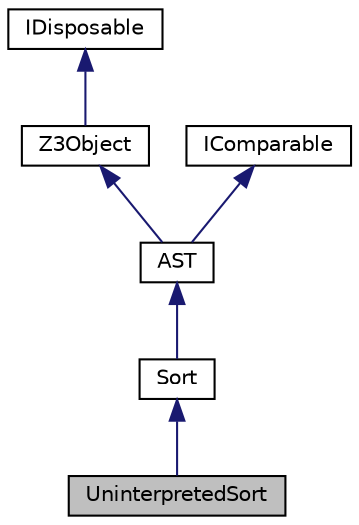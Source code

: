 digraph "UninterpretedSort"
{
  edge [fontname="Helvetica",fontsize="10",labelfontname="Helvetica",labelfontsize="10"];
  node [fontname="Helvetica",fontsize="10",shape=record];
  Node0 [label="UninterpretedSort",height=0.2,width=0.4,color="black", fillcolor="grey75", style="filled", fontcolor="black"];
  Node1 -> Node0 [dir="back",color="midnightblue",fontsize="10",style="solid",fontname="Helvetica"];
  Node1 [label="Sort",height=0.2,width=0.4,color="black", fillcolor="white", style="filled",URL="$class_microsoft_1_1_z3_1_1_sort.html",tooltip="The Sort class implements type information for ASTs. "];
  Node2 -> Node1 [dir="back",color="midnightblue",fontsize="10",style="solid",fontname="Helvetica"];
  Node2 [label="AST",height=0.2,width=0.4,color="black", fillcolor="white", style="filled",URL="$class_microsoft_1_1_z3_1_1_a_s_t.html",tooltip="The abstract syntax tree (AST) class. "];
  Node3 -> Node2 [dir="back",color="midnightblue",fontsize="10",style="solid",fontname="Helvetica"];
  Node3 [label="Z3Object",height=0.2,width=0.4,color="black", fillcolor="white", style="filled",URL="$class_microsoft_1_1_z3_1_1_z3_object.html",tooltip="Internal base class for interfacing with native Z3 objects. Should not be used externally. "];
  Node4 -> Node3 [dir="back",color="midnightblue",fontsize="10",style="solid",fontname="Helvetica"];
  Node4 [label="IDisposable",height=0.2,width=0.4,color="black", fillcolor="white", style="filled",URL="$class_i_disposable.html"];
  Node5 -> Node2 [dir="back",color="midnightblue",fontsize="10",style="solid",fontname="Helvetica"];
  Node5 [label="IComparable",height=0.2,width=0.4,color="black", fillcolor="white", style="filled",URL="$class_i_comparable.html"];
}
